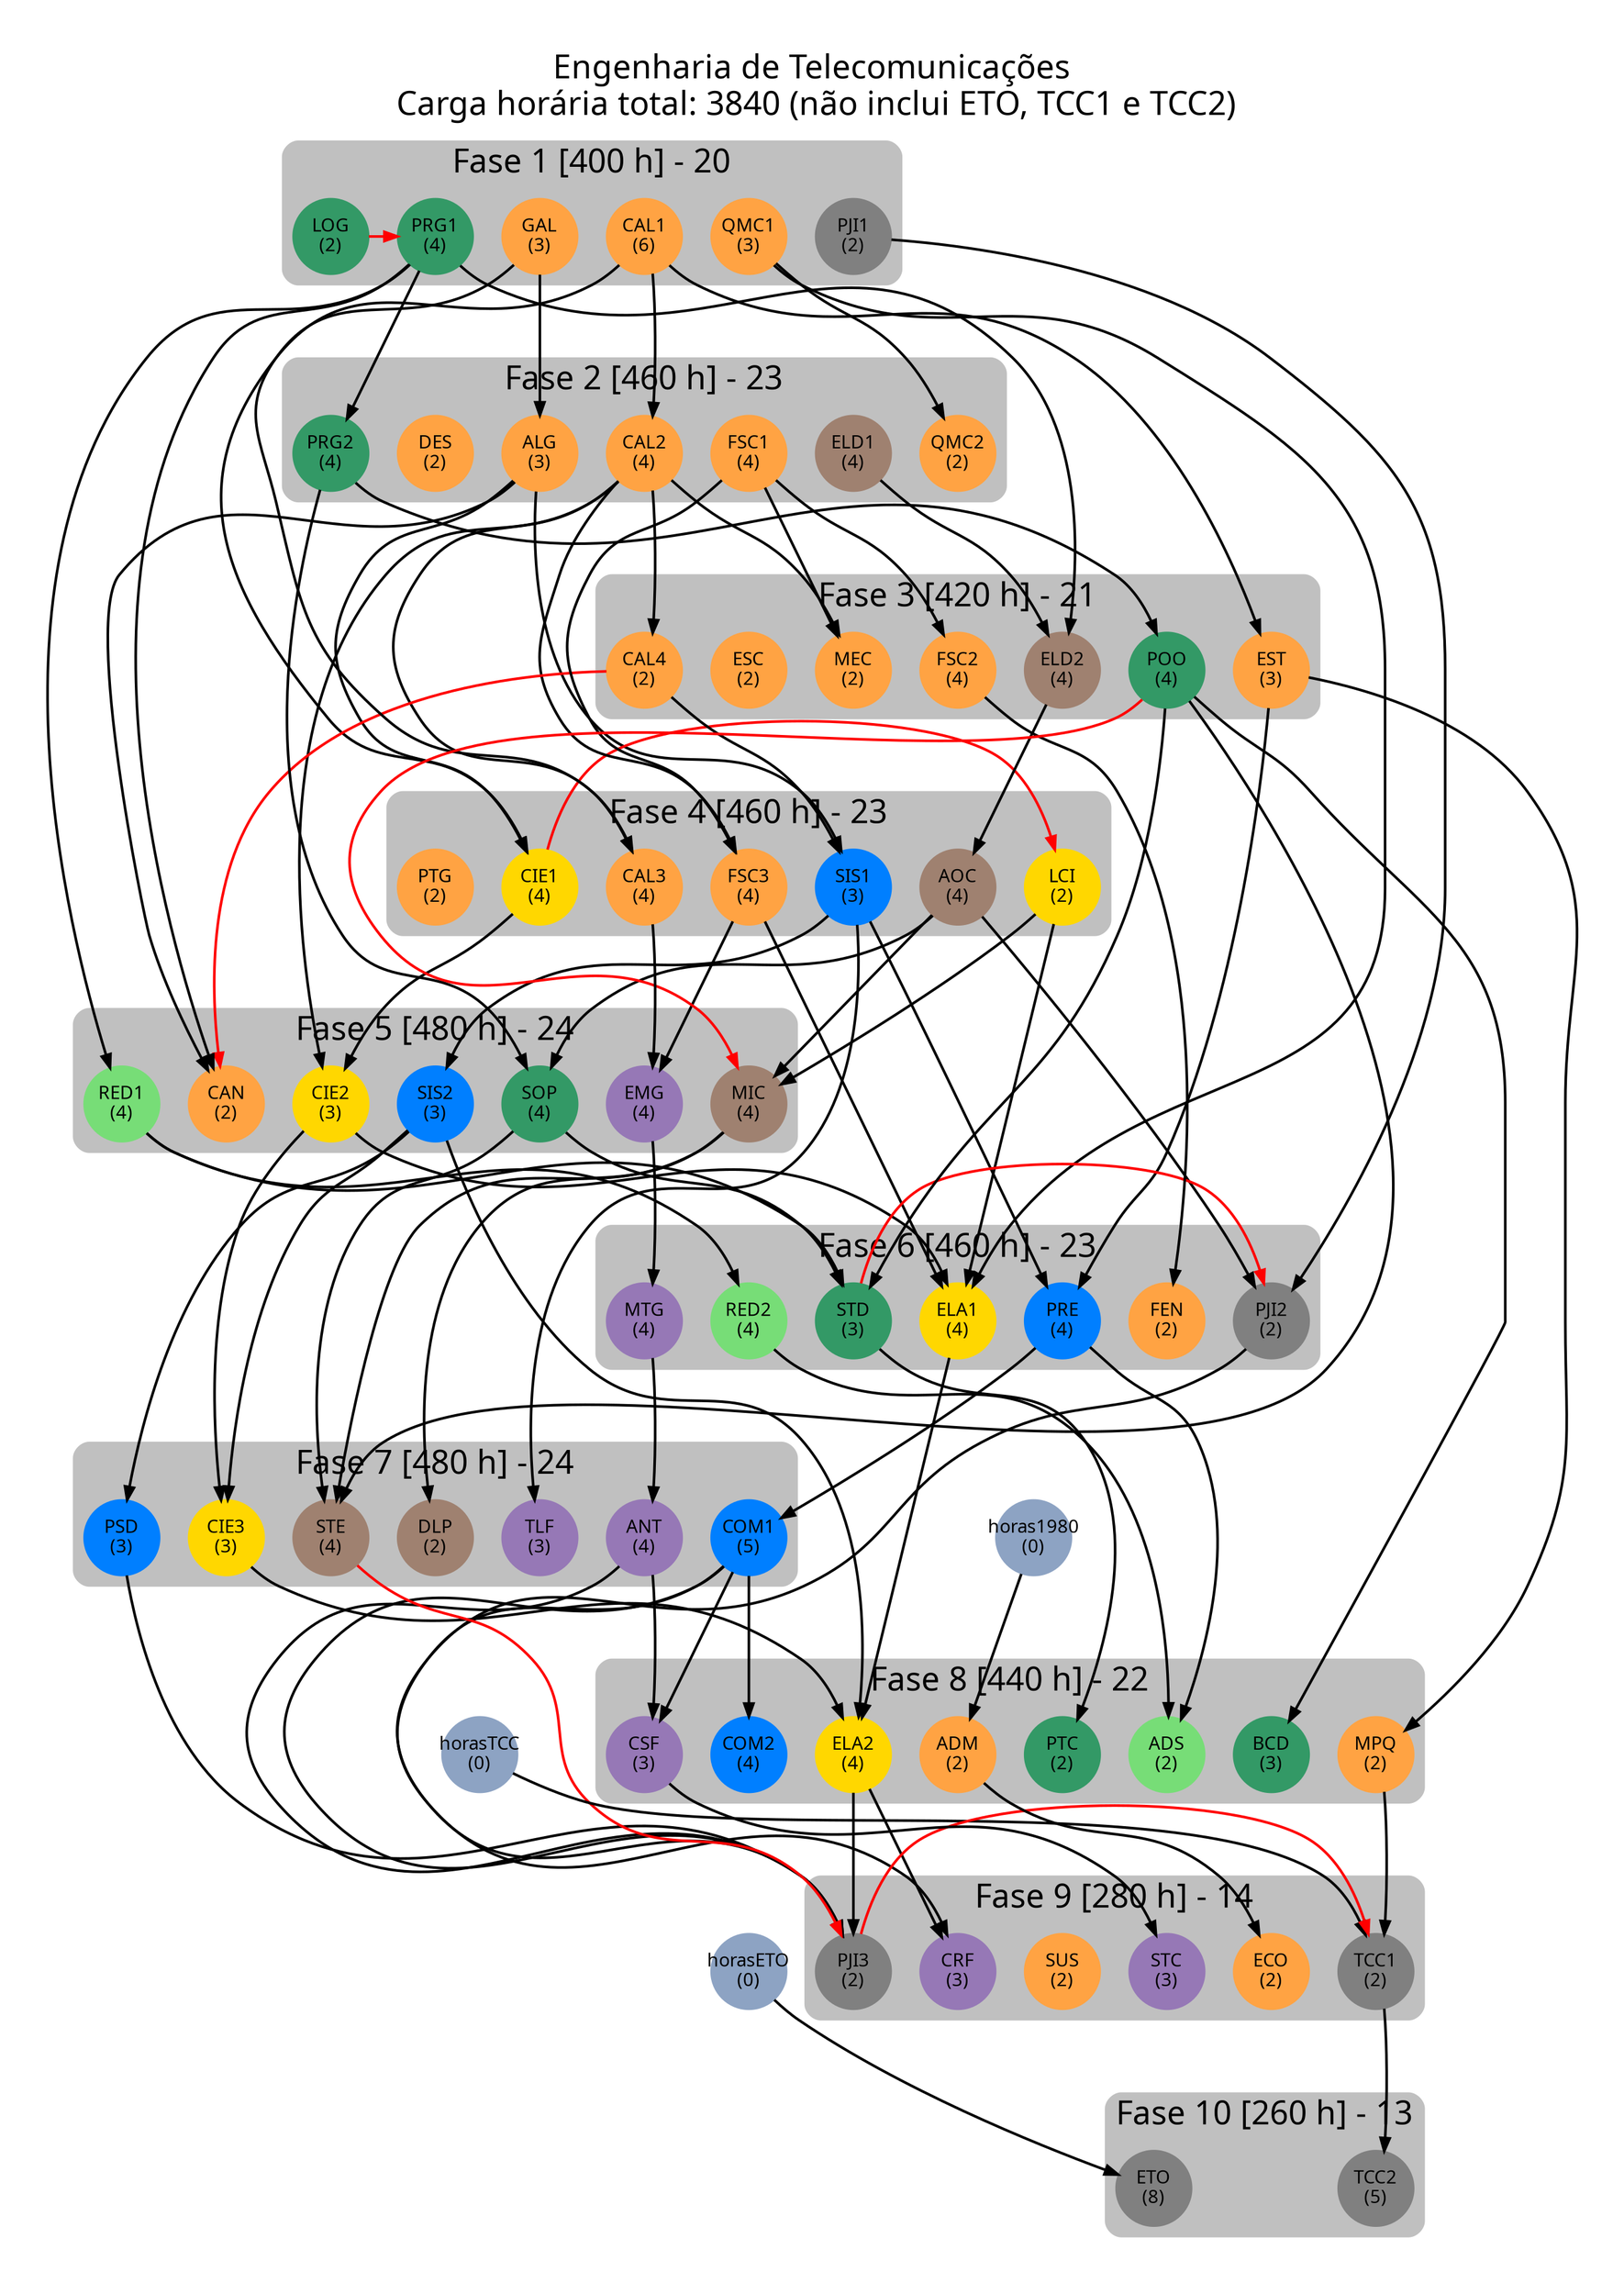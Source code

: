 digraph EngTelecom {
	graph [fontcolor="#000000",
		fontname="helvetica Neue Ultra Light",
		fontsize=25,
		label="Engenharia de Telecomunicações
 Carga horária total: 3840 (não inclui ETO, TCC1 e TCC2)",
		labelloc=t,
		layout=dot,
		nodesep=0.3,
		pad=0.5,
		ranksep=1.5
	];
	node [fixedsize=true,
		fontname="helvetica Neue Ultra Light bold",
		labelloc=c,
		shape=circle,
		style=filled,
		width=.8
	];
	edge [color="#000000",
		fontname="helvetica Neue Ultra Light",
		penwidth=2
	];
	{
		graph [label="Engenharia de Telecomunicações [180 h] - 9"];
		ALG		 [ch=60,
			color="#FFA343",
			id=ALG,
			label="ALG
(3)"];
		CAL1		 [ch=120,
			color="#FFA343",
			id=CAL1,
			label="CAL1
(6)"];
	}
	{
		graph [label="Engenharia de Telecomunicações [160 h] - 8"];
		CIE1		 [ch=80,
			color="#FFD700",
			id=CIE1,
			label="CIE1
(4)"];
		CAL2		 [ch=80,
			color="#FFA343",
			id=CAL2,
			label="CAL2
(4)"];
	}
	{
		graph [label="Engenharia de Telecomunicações [120 h] - 6"];
		CIE2		 [ch=60,
			color="#FFD700",
			id=CIE2,
			label="CIE2
(3)"];
		SIS2		 [ch=60,
			color="#007FFF",
			id=SIS2,
			label="SIS2
(3)"];
	}
	{
		graph [label="Engenharia de Telecomunicações [240 h] - 12"];
		CIE2;
		FSC3		 [ch=80,
			color="#FFA343",
			id=FSC3,
			label="FSC3
(4)"];
		LCI		 [ch=40,
			color="#FFD700",
			id=LCI,
			label="LCI
(2)"];
		QMC1		 [ch=60,
			color="#FFA343",
			id=QMC1,
			label="QMC1
(3)"];
	}
	{
		graph [label="Engenharia de Telecomunicações [200 h] - 10"];
		SIS2;
		CIE3		 [ch=60,
			color="#FFD700",
			id=CIE3,
			label="CIE3
(3)"];
		ELA1		 [ch=80,
			color="#FFD700",
			id=ELA1,
			label="ELA1
(4)"];
	}
	{
		graph [label="Engenharia de Telecomunicações [80 h] - 4"];
		CIE1;
	}
	{
		graph [label="Engenharia de Telecomunicações [80 h] - 4"];
		PRE		 [ch=80,
			color="#007FFF",
			id=PRE,
			label="PRE
(4)"];
	}
	{
		graph [label="Engenharia de Telecomunicações [100 h] - 5"];
		COM1		 [ch=100,
			color="#007FFF",
			id=COM1,
			label="COM1
(5)"];
	}
	{
		graph [label="Engenharia de Telecomunicações [120 h] - 6"];
		EST		 [ch=60,
			color="#FFA343",
			id=EST,
			label="EST
(3)"];
		SIS1		 [ch=60,
			color="#007FFF",
			id=SIS1,
			label="SIS1
(3)"];
	}
	{
		graph [label="Engenharia de Telecomunicações [60 h] - 3"];
		SIS2;
	}
	{
		graph [label="Engenharia de Telecomunicações [100 h] - 5"];
		ALG;
		CAL4		 [ch=40,
			color="#FFA343",
			id=CAL4,
			label="CAL4
(2)"];
	}
	{
		graph [label="Engenharia de Telecomunicações [60 h] - 3"];
		SIS1;
	}
	{
		graph [label="Engenharia de Telecomunicações [0 h] - 0"];
		horasETO		 [color="#8da3c3",
			id=horasETO,
			label="horasETO
(0)"];
	}
	{
		graph [label="Engenharia de Telecomunicações [0 h] - 0"];
	}
	{
		graph [label="Engenharia de Telecomunicações [120 h] - 6"];
		PJI1		 [ch=40,
			color="#808080",
			id=PJI1,
			label="PJI1
(2)"];
		AOC		 [ch=80,
			color="#9F8170",
			id=AOC,
			label="AOC
(4)"];
	}
	{
		graph [label="Engenharia de Telecomunicações [60 h] - 3"];
		STD		 [ch=60,
			color="#339966",
			id=STD,
			label="STD
(3)"];
	}
	{
		graph [label="Engenharia de Telecomunicações [360 h] - 18"];
		ELA2		 [ch=80,
			color="#FFD700",
			id=ELA2,
			label="ELA2
(4)"];
		COM1;
		PSD		 [ch=60,
			color="#007FFF",
			id=PSD,
			label="PSD
(3)"];
		PJI2		 [ch=40,
			color="#808080",
			id=PJI2,
			label="PJI2
(2)"];
		ANT		 [ch=80,
			color="#9678B6",
			id=ANT,
			label="ANT
(4)"];
	}
	{
		graph [label="Engenharia de Telecomunicações [80 h] - 4"];
		STE		 [ch=80,
			color="#9F8170",
			id=STE,
			label="STE
(4)"];
	}
	{
		graph [label="Engenharia de Telecomunicações [40 h] - 2"];
		MPQ		 [ch=40,
			color="#FFA343",
			id=MPQ,
			label="MPQ
(2)"];
		horasTCC		 [color="#8da3c3",
			id=horasTCC,
			label="horasTCC
(0)"];
	}
	{
		graph [label="Engenharia de Telecomunicações [40 h] - 2"];
		PJI3		 [ch=40,
			color="#808080",
			id=PJI3,
			label="PJI3
(2)"];
	}
	{
		graph [label="Engenharia de Telecomunicações [40 h] - 2"];
		TCC1		 [ch=40,
			color="#808080",
			id=TCC1,
			label="TCC1
(2)"];
	}
	{
		graph [label="Engenharia de Telecomunicações [0 h] - 0"];
		horas1980		 [color="#8da3c3",
			id=horas1980,
			label="horas1980
(0)"];
	}
	{
		graph [label="Engenharia de Telecomunicações [60 h] - 3"];
		GAL		 [ch=60,
			color="#FFA343",
			id=GAL,
			label="GAL
(3)"];
	}
	{
		graph [label="Engenharia de Telecomunicações [0 h] - 0"];
	}
	{
		graph [label="Engenharia de Telecomunicações [120 h] - 6"];
		CAL1;
	}
	{
		graph [label="Engenharia de Telecomunicações [140 h] - 7"];
		CAL2;
		GAL;
	}
	{
		graph [label="Engenharia de Telecomunicações [80 h] - 4"];
		CAL2;
	}
	{
		graph [label="Engenharia de Telecomunicações [140 h] - 7"];
		ALG;
		PRG1		 [ch=80,
			color="#339966",
			id=PRG1,
			label="PRG1
(4)"];
	}
	{
		graph [label="Engenharia de Telecomunicações [40 h] - 2"];
		CAL4;
	}
	{
		graph [label="Engenharia de Telecomunicações [0 h] - 0"];
	}
	{
		graph [label="Engenharia de Telecomunicações [40 h] - 2"];
		ADM		 [ch=40,
			color="#FFA343",
			id=ADM,
			label="ADM
(2)"];
	}
	{
		graph [label="Engenharia de Telecomunicações [0 h] - 0"];
	}
	{
		graph [label="Engenharia de Telecomunicações [120 h] - 6"];
		CAL1;
	}
	{
		graph [label="Engenharia de Telecomunicações [80 h] - 4"];
		FSC2		 [ch=80,
			color="#FFA343",
			id=FSC2,
			label="FSC2
(4)"];
	}
	{
		graph [label="Engenharia de Telecomunicações [0 h] - 0"];
	}
	{
		graph [label="Engenharia de Telecomunicações [80 h] - 4"];
		FSC1		 [ch=80,
			color="#FFA343",
			id=FSC1,
			label="FSC1
(4)"];
	}
	{
		graph [label="Engenharia de Telecomunicações [160 h] - 8"];
		CAL2;
		FSC1;
	}
	{
		graph [label="Engenharia de Telecomunicações [0 h] - 0"];
	}
	{
		graph [label="Engenharia de Telecomunicações [160 h] - 8"];
		CAL2;
		FSC1;
	}
	{
		graph [label="Engenharia de Telecomunicações [60 h] - 3"];
		EST;
	}
	{
		graph [label="Engenharia de Telecomunicações [0 h] - 0"];
	}
	{
		graph [label="Engenharia de Telecomunicações [0 h] - 0"];
	}
	{
		graph [label="Engenharia de Telecomunicações [60 h] - 3"];
		QMC1;
	}
	{
		graph [label="Engenharia de Telecomunicações [0 h] - 0"];
	}
	{
		graph [label="Engenharia de Telecomunicações [80 h] - 4"];
		ELD2		 [ch=80,
			color="#9F8170",
			id=ELD2,
			label="ELD2
(4)"];
	}
	{
		graph [label="Engenharia de Telecomunicações [80 h] - 4"];
		MIC		 [ch=80,
			color="#9F8170",
			id=MIC,
			label="MIC
(4)"];
	}
	{
		graph [label="Engenharia de Telecomunicações [0 h] - 0"];
	}
	{
		graph [label="Engenharia de Telecomunicações [160 h] - 8"];
		PRG1;
		ELD1		 [ch=80,
			color="#9F8170",
			id=ELD1,
			label="ELD1
(4)"];
	}
	{
		graph [label="Engenharia de Telecomunicações [120 h] - 6"];
		LCI;
		AOC;
	}
	{
		graph [label="Engenharia de Telecomunicações [80 h] - 4"];
		POO		 [ch=80,
			color="#339966",
			id=POO,
			label="POO
(4)"];
	}
	{
		graph [label="Engenharia de Telecomunicações [240 h] - 12"];
		MIC;
		POO;
		SOP		 [ch=80,
			color="#339966",
			id=SOP,
			label="SOP
(4)"];
	}
	{
		graph [label="Engenharia de Telecomunicações [80 h] - 4"];
		MTG		 [ch=80,
			color="#9678B6",
			id=MTG,
			label="MTG
(4)"];
	}
	{
		graph [label="Engenharia de Telecomunicações [180 h] - 9"];
		ELA2;
		COM1;
	}
	{
		graph [label="Engenharia de Telecomunicações [180 h] - 9"];
		COM1;
		ANT;
	}
	{
		graph [label="Engenharia de Telecomunicações [160 h] - 8"];
		FSC3;
		CAL3		 [ch=80,
			color="#FFA343",
			id=CAL3,
			label="CAL3
(4)"];
	}
	{
		graph [label="Engenharia de Telecomunicações [80 h] - 4"];
		EMG		 [ch=80,
			color="#9678B6",
			id=EMG,
			label="EMG
(4)"];
	}
	{
		graph [label="Engenharia de Telecomunicações [60 h] - 3"];
		CSF		 [ch=60,
			color="#9678B6",
			id=CSF,
			label="CSF
(3)"];
	}
	{
		graph [label="Engenharia de Telecomunicações [60 h] - 3"];
		SIS1;
	}
	{
		graph [label="Engenharia de Telecomunicações [160 h] - 8"];
		PRE;
		RED2		 [ch=80,
			color="#77DD77",
			id=RED2,
			label="RED2
(4)"];
	}
	{
		graph [label="Engenharia de Telecomunicações [80 h] - 4"];
		PRG1;
	}
	{
		graph [label="Engenharia de Telecomunicações [80 h] - 4"];
		RED1		 [ch=80,
			color="#77DD77",
			id=RED1,
			label="RED1
(4)"];
	}
	{
		graph [label="Engenharia de Telecomunicações [80 h] - 4"];
		POO;
	}
	{
		graph [label="Engenharia de Telecomunicações [0 h] - 0"];
	}
	{
		graph [label="Engenharia de Telecomunicações [80 h] - 4"];
		PRG2		 [ch=80,
			color="#339966",
			id=PRG2,
			label="PRG2
(4)"];
	}
	{
		graph [label="Engenharia de Telecomunicações [40 h] - 2"];
		LOG		 [ch=40,
			color="#339966",
			id=LOG,
			label="LOG
(2)"];
	}
	{
		graph [label="Engenharia de Telecomunicações [80 h] - 4"];
		PRG1;
	}
	{
		graph [label="Engenharia de Telecomunicações [60 h] - 3"];
		STD;
	}
	{
		graph [label="Engenharia de Telecomunicações [160 h] - 8"];
		AOC;
		PRG2;
	}
	{
		graph [label="Engenharia de Telecomunicações [240 h] - 12"];
		POO;
		SOP;
		RED1;
	}
	{
		graph [label="Engenharia de Telecomunicações [180 h] - 9"];
		edge [style=invis,
			weight=100
		];
		MPQ;
		TCC1;
		MPQ -> TCC1		 [style=invis,
			weight=100];
		TCC2		 [ch=100,
			color="#808080",
			id=TCC2,
			label="TCC2
(5)"];
		TCC1 -> TCC2		 [style=invis,
			weight=100];
	}
	{
		graph [label="Engenharia de Telecomunicações [620 h] - 31"];
		edge [style=invis,
			weight=100
		];
		CAL1;
		CAL2;
		CAL1 -> CAL2		 [style=invis,
			weight=100];
		CAL4;
		CAL2 -> CAL4		 [style=invis,
			weight=100];
		CAL3;
		CAL4 -> CAL3		 [style=invis,
			weight=100];
		ANT;
		CSF;
		ANT -> CSF		 [style=invis,
			weight=100];
		EMG;
		CAL3 -> EMG		 [style=invis,
			weight=100];
		MTG;
		MTG -> ANT		 [style=invis,
			weight=100];
		EMG -> MTG		 [style=invis,
			weight=100];
	}
	subgraph cluster_fase5 {
		graph [bgcolor=grey,
			color=grey,
			label="Fase 5 [480 h] - 24",
			style=rounded
		];
		CIE2;
		SIS2;
		CAN		 [ch=40,
			color="#FFA343",
			id=CAN,
			label="CAN
(2)"];
		MIC;
		SOP;
		EMG;
		RED1;
	}
	subgraph cluster_fase4 {
		graph [bgcolor=grey,
			color=grey,
			label="Fase 4 [460 h] - 23",
			style=rounded
		];
		CIE1;
		FSC3;
		LCI;
		SIS1;
		AOC;
		CAL3;
		PTG		 [ch=40,
			color="#FFA343",
			id=PTG,
			label="PTG
(2)"];
	}
	subgraph cluster_fase3 {
		graph [bgcolor=grey,
			color=grey,
			label="Fase 3 [420 h] - 21",
			style=rounded
		];
		EST;
		CAL4;
		ESC		 [ch=40,
			color="#FFA343",
			id=ESC,
			label="ESC
(2)"];
		FSC2;
		MEC		 [ch=40,
			color="#FFA343",
			id=MEC,
			label="MEC
(2)"];
		ELD2;
		POO;
	}
	subgraph cluster_fase1 {
		graph [bgcolor=grey,
			color=grey,
			label="Fase 1 [400 h] - 20",
			style=rounded
		];
		CAL1;
		QMC1;
		PJI1;
		GAL;
		PRG1;
		LOG;
	}
	subgraph cluster_fase2 {
		graph [bgcolor=grey,
			color=grey,
			label="Fase 2 [460 h] - 23",
			style=rounded
		];
		ALG;
		CAL2;
		DES		 [ch=40,
			color="#FFA343",
			id=DES,
			label="DES
(2)"];
		FSC1;
		QMC2		 [ch=40,
			color="#FFA343",
			id=QMC2,
			label="QMC2
(2)"];
		ELD1;
		PRG2;
	}
	subgraph cluster_fase6 {
		graph [bgcolor=grey,
			color=grey,
			label="Fase 6 [460 h] - 23",
			style=rounded
		];
		ELA1;
		PRE;
		PJI2;
		STD;
		FEN		 [ch=40,
			color="#FFA343",
			id=FEN,
			label="FEN
(2)"];
		MTG;
		RED2;
	}
	subgraph cluster_fase7 {
		graph [bgcolor=grey,
			color=grey,
			label="Fase 7 [480 h] - 24",
			style=rounded
		];
		CIE3;
		COM1;
		PSD;
		ANT;
		STE;
		DLP		 [ch=40,
			color="#9F8170",
			id=DLP,
			label="DLP
(2)"];
		TLF		 [ch=60,
			color="#9678B6",
			id=TLF,
			label="TLF
(3)"];
	}
	subgraph cluster_fase8 {
		graph [bgcolor=grey,
			color=grey,
			label="Fase 8 [440 h] - 22",
			style=rounded
		];
		ELA2;
		COM2		 [ch=80,
			color="#007FFF",
			id=COM2,
			label="COM2
(4)"];
		MPQ;
		ADM;
		CSF;
		ADS		 [ch=40,
			color="#77DD77",
			id=ADS,
			label="ADS
(2)"];
		BCD		 [ch=60,
			color="#339966",
			id=BCD,
			label="BCD
(3)"];
		PTC		 [ch=40,
			color="#339966",
			id=PTC,
			label="PTC
(2)"];
	}
	subgraph cluster_fase9 {
		graph [bgcolor=grey,
			color=grey,
			label="Fase 9 [280 h] - 14",
			style=rounded
		];
		PJI3;
		TCC1;
		ECO		 [ch=40,
			color="#FFA343",
			id=ECO,
			label="ECO
(2)"];
		SUS		 [ch=40,
			color="#FFA343",
			id=SUS,
			label="SUS
(2)"];
		CRF		 [ch=60,
			color="#9678B6",
			id=CRF,
			label="CRF
(3)"];
		STC		 [ch=60,
			color="#9678B6",
			id=STC,
			label="STC
(3)"];
	}
	subgraph cluster_fase10 {
		graph [bgcolor=grey,
			color=grey,
			label="Fase 10 [260 h] - 13",
			style=rounded
		];
		ETO		 [ch=160,
			color="#808080",
			id=ETO,
			label="ETO
(8)"];
		TCC2;
	}
	subgraph cluster_opcional6 {
		graph [bgcolor=lightblue,
			color=grey,
			label="Optativa 6 [0 h] - 0",
			style=rounded
		];
	}
	subgraph cluster_opcional7 {
		graph [bgcolor=lightblue,
			color=grey,
			label="Optativa 7 [240 h] - 12",
			style=rounded
		];
		DLP;
		TLF;
		ADS;
		BCD;
		PTC;
	}
	subgraph cluster_opcional8 {
		graph [bgcolor=lightblue,
			color=grey,
			label="Optativa 8 [0 h] - 0",
			style=rounded
		];
	}
	subgraph cluster_opcional9 {
		graph [bgcolor=lightblue,
			color=grey,
			label="Optativa 9 [120 h] - 6",
			style=rounded
		];
		CRF;
		STC;
	}
	ALG -> CIE1;
	ALG -> SIS1;
	ALG -> CAN;
	CAL1 -> CIE1;
	CAL1 -> CAL2;
	CAL1 -> EST;
	CIE1 -> CIE2;
	CIE1 -> LCI	 [color="#FF0000",
		constraint=false];
	CAL2 -> CIE2;
	CAL2 -> FSC3;
	CAL2 -> CAL4;
	CAL2 -> CAL3;
	CAL2 -> MEC;
	CIE2 -> CIE3;
	CIE2 -> ELA1;
	SIS2 -> CIE3;
	SIS2 -> ELA2;
	SIS2 -> PSD;
	CIE3 -> ELA2;
	FSC3 -> ELA1;
	FSC3 -> EMG;
	LCI -> ELA1;
	LCI -> MIC;
	QMC1 -> ELA1;
	QMC1 -> QMC2;
	ELA1 -> ELA2;
	ELA2 -> PJI3;
	ELA2 -> CRF;
	PRE -> COM1;
	PRE -> ADS;
	COM1 -> COM2;
	COM1 -> PJI3;
	COM1 -> CRF;
	COM1 -> CSF;
	EST -> PRE;
	EST -> MPQ;
	SIS1 -> SIS2;
	SIS1 -> PRE;
	SIS1 -> TLF;
	PSD -> PJI3;
	CAL4 -> SIS1;
	CAL4 -> CAN	 [color="#FF0000",
		constraint=false];
	horasETO -> ETO;
	PJI1 -> PJI2;
	AOC -> PJI2;
	AOC -> MIC;
	AOC -> SOP;
	PJI2 -> PJI3;
	STD -> PJI2	 [color="#FF0000",
		constraint=false];
	STD -> PTC;
	ANT -> PJI3;
	ANT -> CSF;
	PJI3 -> TCC1	 [color="#FF0000",
		constraint=false];
	STE -> PJI3	 [color="#FF0000",
		constraint=false];
	MPQ -> TCC1;
	horasTCC -> TCC1;
	TCC1 -> TCC2;
	horas1980 -> ADM;
	ADM -> ECO;
	GAL -> ALG;
	GAL -> CAL3;
	CAL3 -> EMG;
	PRG1 -> CAN;
	PRG1 -> ELD2;
	PRG1 -> RED1;
	PRG1 -> PRG2;
	FSC2 -> FEN;
	FSC1 -> FSC3;
	FSC1 -> FSC2;
	FSC1 -> MEC;
	ELD2 -> AOC;
	MIC -> STE;
	MIC -> DLP;
	ELD1 -> ELD2;
	POO -> STD;
	POO -> STE;
	POO -> MIC	 [color="#FF0000",
		constraint=false];
	POO -> BCD;
	SOP -> STD;
	SOP -> STE;
	MTG -> ANT;
	CSF -> STC;
	EMG -> MTG;
	RED2 -> ADS;
	RED1 -> STD;
	RED1 -> RED2;
	LOG -> PRG1	 [color="#FF0000",
		constraint=false];
	PRG2 -> POO;
	PRG2 -> SOP;
}
